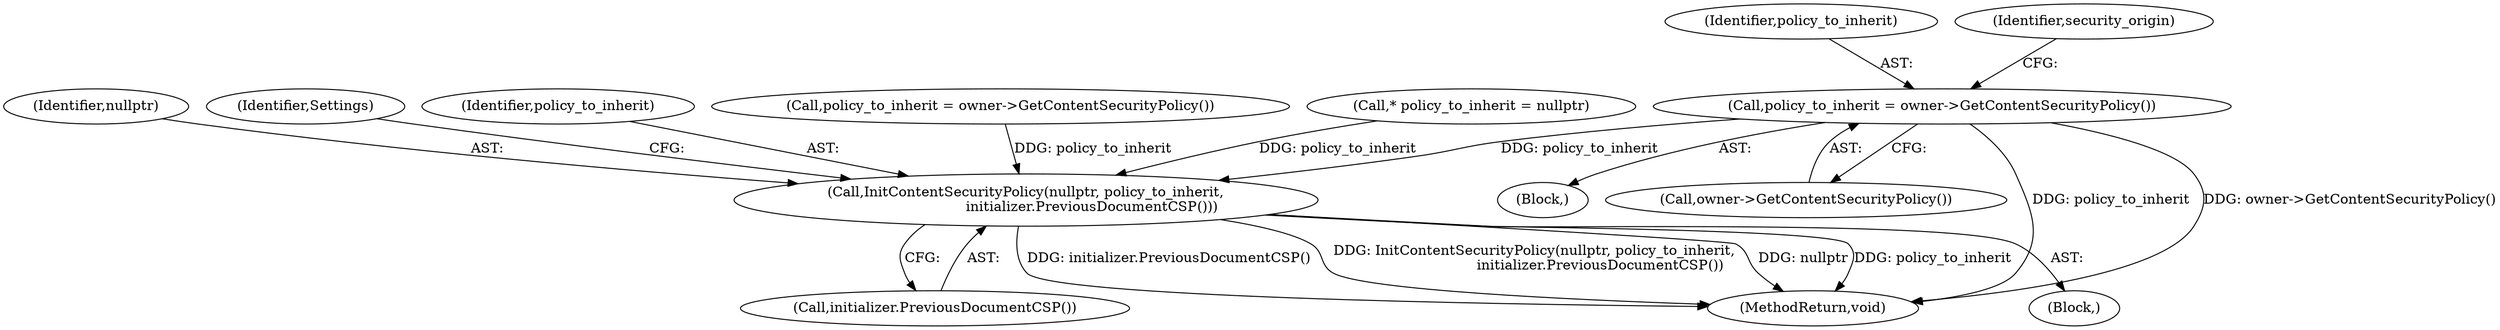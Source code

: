 digraph "1_Chrome_108147dfd1ea159fd3632ef92ccc4ab8952980c7_0@pointer" {
"1000173" [label="(Call,policy_to_inherit = owner->GetContentSecurityPolicy())"];
"1000228" [label="(Call,InitContentSecurityPolicy(nullptr, policy_to_inherit,\n                              initializer.PreviousDocumentCSP()))"];
"1000231" [label="(Call,initializer.PreviousDocumentCSP())"];
"1000229" [label="(Identifier,nullptr)"];
"1000235" [label="(Identifier,Settings)"];
"1000230" [label="(Identifier,policy_to_inherit)"];
"1000228" [label="(Call,InitContentSecurityPolicy(nullptr, policy_to_inherit,\n                              initializer.PreviousDocumentCSP()))"];
"1000174" [label="(Identifier,policy_to_inherit)"];
"1000266" [label="(MethodReturn,void)"];
"1000227" [label="(Block,)"];
"1000175" [label="(Call,owner->GetContentSecurityPolicy())"];
"1000173" [label="(Call,policy_to_inherit = owner->GetContentSecurityPolicy())"];
"1000192" [label="(Call,policy_to_inherit = owner->GetContentSecurityPolicy())"];
"1000165" [label="(Block,)"];
"1000145" [label="(Call,* policy_to_inherit = nullptr)"];
"1000178" [label="(Identifier,security_origin)"];
"1000173" -> "1000165"  [label="AST: "];
"1000173" -> "1000175"  [label="CFG: "];
"1000174" -> "1000173"  [label="AST: "];
"1000175" -> "1000173"  [label="AST: "];
"1000178" -> "1000173"  [label="CFG: "];
"1000173" -> "1000266"  [label="DDG: policy_to_inherit"];
"1000173" -> "1000266"  [label="DDG: owner->GetContentSecurityPolicy()"];
"1000173" -> "1000228"  [label="DDG: policy_to_inherit"];
"1000228" -> "1000227"  [label="AST: "];
"1000228" -> "1000231"  [label="CFG: "];
"1000229" -> "1000228"  [label="AST: "];
"1000230" -> "1000228"  [label="AST: "];
"1000231" -> "1000228"  [label="AST: "];
"1000235" -> "1000228"  [label="CFG: "];
"1000228" -> "1000266"  [label="DDG: initializer.PreviousDocumentCSP()"];
"1000228" -> "1000266"  [label="DDG: InitContentSecurityPolicy(nullptr, policy_to_inherit,\n                              initializer.PreviousDocumentCSP())"];
"1000228" -> "1000266"  [label="DDG: nullptr"];
"1000228" -> "1000266"  [label="DDG: policy_to_inherit"];
"1000192" -> "1000228"  [label="DDG: policy_to_inherit"];
"1000145" -> "1000228"  [label="DDG: policy_to_inherit"];
}
